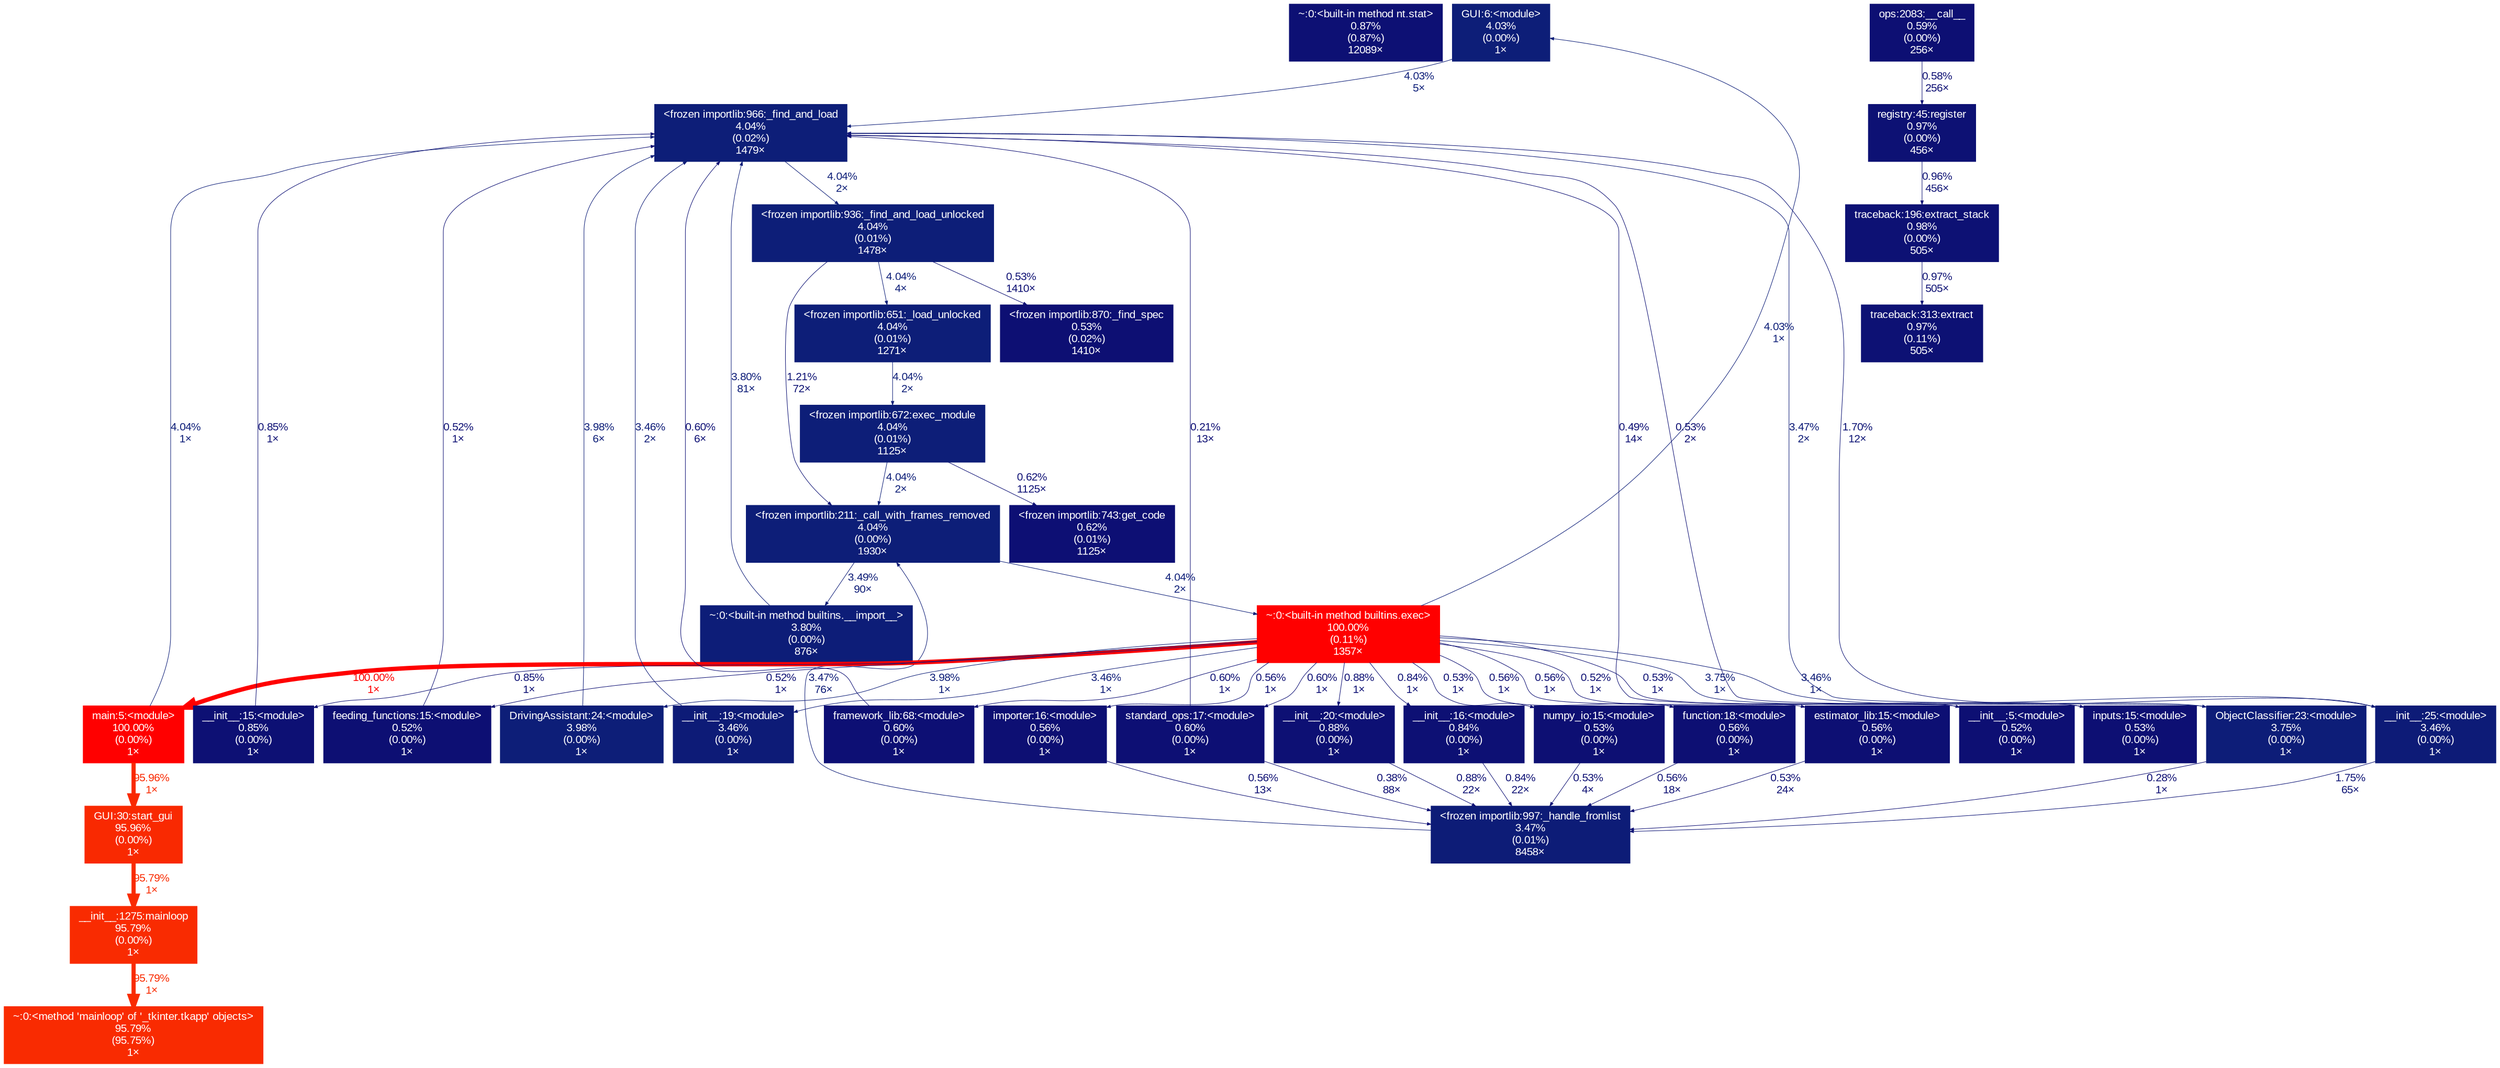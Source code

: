 digraph {
	graph [fontname=Arial, nodesep=0.125, ranksep=0.25];
	node [fontcolor=white, fontname=Arial, height=0, shape=box, style=filled, width=0];
	edge [fontname=Arial];
	121 [color="#0d1074", fontcolor="#ffffff", fontsize="10.00", label="~:0:<built-in method nt.stat>\n0.87%\n(0.87%)\n12089×", tooltip="~"];
	136 [color="#0d1e78", fontcolor="#ffffff", fontsize="10.00", label="GUI:6:<module>\n4.03%\n(0.00%)\n1×", tooltip="C:\\Users\\Thayer\\GitHub\\DeepEye\\src\\driving_assistant\\user_interface\\GUI.py"];
	136 -> 370 [arrowsize="0.35", color="#0d1e78", fontcolor="#0d1e78", fontsize="10.00", label="4.03%\n5×", labeldistance="0.50", penwidth="0.50"];
	359 [color="#0d0f73", fontcolor="#ffffff", fontsize="10.00", label="__init__:5:<module>\n0.52%\n(0.00%)\n1×", tooltip="C:\\Users\\Thayer\\AppData\\Roaming\\Python\\Python36\\site-packages\\pandas\\__init__.py"];
	359 -> 370 [arrowsize="0.35", color="#0d0f73", fontcolor="#0d0f73", fontsize="10.00", label="0.49%\n14×", labeldistance="0.50", penwidth="0.50"];
	370 [color="#0d1e78", fontcolor="#ffffff", fontsize="10.00", label="<frozen importlib:966:_find_and_load\n4.04%\n(0.02%)\n1479×", tooltip="<frozen importlib._bootstrap>"];
	370 -> 812 [arrowsize="0.35", color="#0d1e78", fontcolor="#0d1e78", fontsize="10.00", label="4.04%\n2×", labeldistance="0.50", penwidth="0.50"];
	503 [color="#0d1d78", fontcolor="#ffffff", fontsize="10.00", label="ObjectClassifier:23:<module>\n3.75%\n(0.00%)\n1×", tooltip="C:\\Users\\Thayer\\GitHub\\DeepEye\\src\\object_classifier\\ObjectClassifier.py"];
	503 -> 370 [arrowsize="0.35", color="#0d1b77", fontcolor="#0d1b77", fontsize="10.00", label="3.47%\n2×", labeldistance="0.50", penwidth="0.50"];
	503 -> 572 [arrowsize="0.35", color="#0d0e73", fontcolor="#0d0e73", fontsize="10.00", label="0.28%\n1×", labeldistance="0.50", penwidth="0.50"];
	532 [color="#ff0000", fontcolor="#ffffff", fontsize="10.00", label="main:5:<module>\n100.00%\n(0.00%)\n1×", tooltip="main.py"];
	532 -> 370 [arrowsize="0.35", color="#0d1e78", fontcolor="#0d1e78", fontsize="10.00", label="4.04%\n1×", labeldistance="0.50", penwidth="0.50"];
	532 -> 5901 [arrowsize="0.98", color="#f92901", fontcolor="#f92901", fontsize="10.00", label="95.96%\n1×", labeldistance="3.84", penwidth="3.84"];
	549 [color="#0d1174", fontcolor="#ffffff", fontsize="10.00", label="traceback:313:extract\n0.97%\n(0.11%)\n505×", tooltip="C:\\Users\\Thayer\\AppData\\Local\\Programs\\Python\\Python36\\lib\\traceback.py"];
	567 [color="#0d1b77", fontcolor="#ffffff", fontsize="10.00", label="__init__:25:<module>\n3.46%\n(0.00%)\n1×", tooltip="C:\\Users\\Thayer\\AppData\\Local\\Programs\\Python\\Python36\\lib\\site-packages\\tensorflow\\python\\__init__.py"];
	567 -> 370 [arrowsize="0.35", color="#0d1475", fontcolor="#0d1475", fontsize="10.00", label="1.70%\n12×", labeldistance="0.50", penwidth="0.50"];
	567 -> 572 [arrowsize="0.35", color="#0d1475", fontcolor="#0d1475", fontsize="10.00", label="1.75%\n65×", labeldistance="0.50", penwidth="0.50"];
	572 [color="#0d1c77", fontcolor="#ffffff", fontsize="10.00", label="<frozen importlib:997:_handle_fromlist\n3.47%\n(0.01%)\n8458×", tooltip="<frozen importlib._bootstrap>"];
	572 -> 1432 [arrowsize="0.35", color="#0d1c77", fontcolor="#0d1c77", fontsize="10.00", label="3.47%\n76×", labeldistance="0.50", penwidth="0.50"];
	586 [color="#0d1174", fontcolor="#ffffff", fontsize="10.00", label="traceback:196:extract_stack\n0.98%\n(0.00%)\n505×", tooltip="C:\\Users\\Thayer\\AppData\\Local\\Programs\\Python\\Python36\\lib\\traceback.py"];
	586 -> 549 [arrowsize="0.35", color="#0d1174", fontcolor="#0d1174", fontsize="10.00", label="0.97%\n505×", labeldistance="0.50", penwidth="0.50"];
	812 [color="#0d1e78", fontcolor="#ffffff", fontsize="10.00", label="<frozen importlib:936:_find_and_load_unlocked\n4.04%\n(0.01%)\n1478×", tooltip="<frozen importlib._bootstrap>"];
	812 -> 1432 [arrowsize="0.35", color="#0d1274", fontcolor="#0d1274", fontsize="10.00", label="1.21%\n72×", labeldistance="0.50", penwidth="0.50"];
	812 -> 1577 [arrowsize="0.35", color="#0d1e78", fontcolor="#0d1e78", fontsize="10.00", label="4.04%\n4×", labeldistance="0.50", penwidth="0.50"];
	812 -> 5833 [arrowsize="0.35", color="#0d0f73", fontcolor="#0d0f73", fontsize="10.00", label="0.53%\n1410×", labeldistance="0.50", penwidth="0.50"];
	1041 [color="#0d0f73", fontcolor="#ffffff", fontsize="10.00", label="function:18:<module>\n0.56%\n(0.00%)\n1×", tooltip="C:\\Users\\Thayer\\AppData\\Local\\Programs\\Python\\Python36\\lib\\site-packages\\tensorflow\\python\\framework\\function.py"];
	1041 -> 572 [arrowsize="0.35", color="#0d0f73", fontcolor="#0d0f73", fontsize="10.00", label="0.56%\n18×", labeldistance="0.50", penwidth="0.50"];
	1228 [color="#0d0f73", fontcolor="#ffffff", fontsize="10.00", label="feeding_functions:15:<module>\n0.52%\n(0.00%)\n1×", tooltip="C:\\Users\\Thayer\\AppData\\Local\\Programs\\Python\\Python36\\lib\\site-packages\\tensorflow\\python\\estimator\\inputs\\queues\\feeding_functions.py"];
	1228 -> 370 [arrowsize="0.35", color="#0d0f73", fontcolor="#0d0f73", fontsize="10.00", label="0.52%\n1×", labeldistance="0.50", penwidth="0.50"];
	1415 [color="#0d1e78", fontcolor="#ffffff", fontsize="10.00", label="DrivingAssistant:24:<module>\n3.98%\n(0.00%)\n1×", tooltip="C:\\Users\\Thayer\\GitHub\\DeepEye\\src\\driving_assistant\\DrivingAssistant.py"];
	1415 -> 370 [arrowsize="0.35", color="#0d1e78", fontcolor="#0d1e78", fontsize="10.00", label="3.98%\n6×", labeldistance="0.50", penwidth="0.50"];
	1427 [color="#0d1d78", fontcolor="#ffffff", fontsize="10.00", label="~:0:<built-in method builtins.__import__>\n3.80%\n(0.00%)\n876×", tooltip="~"];
	1427 -> 370 [arrowsize="0.35", color="#0d1d78", fontcolor="#0d1d78", fontsize="10.00", label="3.80%\n81×", labeldistance="0.50", penwidth="0.50"];
	1432 [color="#0d1e78", fontcolor="#ffffff", fontsize="10.00", label="<frozen importlib:211:_call_with_frames_removed\n4.04%\n(0.00%)\n1930×", tooltip="<frozen importlib._bootstrap>"];
	1432 -> 1427 [arrowsize="0.35", color="#0d1c77", fontcolor="#0d1c77", fontsize="10.00", label="3.49%\n90×", labeldistance="0.50", penwidth="0.50"];
	1432 -> 1492 [arrowsize="0.35", color="#0d1e78", fontcolor="#0d1e78", fontsize="10.00", label="4.04%\n2×", labeldistance="0.50", penwidth="0.50"];
	1492 [color="#ff0000", fontcolor="#ffffff", fontsize="10.00", label="~:0:<built-in method builtins.exec>\n100.00%\n(0.11%)\n1357×", tooltip="~"];
	1492 -> 136 [arrowsize="0.35", color="#0d1e78", fontcolor="#0d1e78", fontsize="10.00", label="4.03%\n1×", labeldistance="0.50", penwidth="0.50"];
	1492 -> 359 [arrowsize="0.35", color="#0d0f73", fontcolor="#0d0f73", fontsize="10.00", label="0.52%\n1×", labeldistance="0.50", penwidth="0.50"];
	1492 -> 503 [arrowsize="0.35", color="#0d1d78", fontcolor="#0d1d78", fontsize="10.00", label="3.75%\n1×", labeldistance="0.50", penwidth="0.50"];
	1492 -> 532 [arrowsize="1.00", color="#ff0000", fontcolor="#ff0000", fontsize="10.00", label="100.00%\n1×", labeldistance="4.00", penwidth="4.00"];
	1492 -> 567 [arrowsize="0.35", color="#0d1b77", fontcolor="#0d1b77", fontsize="10.00", label="3.46%\n1×", labeldistance="0.50", penwidth="0.50"];
	1492 -> 1041 [arrowsize="0.35", color="#0d0f73", fontcolor="#0d0f73", fontsize="10.00", label="0.56%\n1×", labeldistance="0.50", penwidth="0.50"];
	1492 -> 1228 [arrowsize="0.35", color="#0d0f73", fontcolor="#0d0f73", fontsize="10.00", label="0.52%\n1×", labeldistance="0.50", penwidth="0.50"];
	1492 -> 1415 [arrowsize="0.35", color="#0d1e78", fontcolor="#0d1e78", fontsize="10.00", label="3.98%\n1×", labeldistance="0.50", penwidth="0.50"];
	1492 -> 1541 [arrowsize="0.35", color="#0d1b77", fontcolor="#0d1b77", fontsize="10.00", label="3.46%\n1×", labeldistance="0.50", penwidth="0.50"];
	1492 -> 3015 [arrowsize="0.35", color="#0d0f74", fontcolor="#0d0f74", fontsize="10.00", label="0.60%\n1×", labeldistance="0.50", penwidth="0.50"];
	1492 -> 3100 [arrowsize="0.35", color="#0d0f74", fontcolor="#0d0f74", fontsize="10.00", label="0.60%\n1×", labeldistance="0.50", penwidth="0.50"];
	1492 -> 3119 [arrowsize="0.35", color="#0d0f73", fontcolor="#0d0f73", fontsize="10.00", label="0.56%\n1×", labeldistance="0.50", penwidth="0.50"];
	1492 -> 3122 [arrowsize="0.35", color="#0d0f73", fontcolor="#0d0f73", fontsize="10.00", label="0.53%\n1×", labeldistance="0.50", penwidth="0.50"];
	1492 -> 3170 [arrowsize="0.35", color="#0d0f73", fontcolor="#0d0f73", fontsize="10.00", label="0.56%\n1×", labeldistance="0.50", penwidth="0.50"];
	1492 -> 3438 [arrowsize="0.35", color="#0d1074", fontcolor="#0d1074", fontsize="10.00", label="0.88%\n1×", labeldistance="0.50", penwidth="0.50"];
	1492 -> 3439 [arrowsize="0.35", color="#0d1074", fontcolor="#0d1074", fontsize="10.00", label="0.85%\n1×", labeldistance="0.50", penwidth="0.50"];
	1492 -> 3441 [arrowsize="0.35", color="#0d1074", fontcolor="#0d1074", fontsize="10.00", label="0.84%\n1×", labeldistance="0.50", penwidth="0.50"];
	1492 -> 4314 [arrowsize="0.35", color="#0d0f73", fontcolor="#0d0f73", fontsize="10.00", label="0.53%\n1×", labeldistance="0.50", penwidth="0.50"];
	1541 [color="#0d1b77", fontcolor="#ffffff", fontsize="10.00", label="__init__:19:<module>\n3.46%\n(0.00%)\n1×", tooltip="C:\\Users\\Thayer\\AppData\\Local\\Programs\\Python\\Python36\\lib\\site-packages\\tensorflow\\__init__.py"];
	1541 -> 370 [arrowsize="0.35", color="#0d1b77", fontcolor="#0d1b77", fontsize="10.00", label="3.46%\n2×", labeldistance="0.50", penwidth="0.50"];
	1577 [color="#0d1e78", fontcolor="#ffffff", fontsize="10.00", label="<frozen importlib:651:_load_unlocked\n4.04%\n(0.01%)\n1271×", tooltip="<frozen importlib._bootstrap>"];
	1577 -> 5821 [arrowsize="0.35", color="#0d1e78", fontcolor="#0d1e78", fontsize="10.00", label="4.04%\n2×", labeldistance="0.50", penwidth="0.50"];
	3015 [color="#0d0f74", fontcolor="#ffffff", fontsize="10.00", label="framework_lib:68:<module>\n0.60%\n(0.00%)\n1×", tooltip="C:\\Users\\Thayer\\AppData\\Local\\Programs\\Python\\Python36\\lib\\site-packages\\tensorflow\\python\\framework\\framework_lib.py"];
	3015 -> 370 [arrowsize="0.35", color="#0d0f74", fontcolor="#0d0f74", fontsize="10.00", label="0.60%\n6×", labeldistance="0.50", penwidth="0.50"];
	3039 [color="#0d0f73", fontcolor="#ffffff", fontsize="10.00", label="ops:2083:__call__\n0.59%\n(0.00%)\n256×", tooltip="C:\\Users\\Thayer\\AppData\\Local\\Programs\\Python\\Python36\\lib\\site-packages\\tensorflow\\python\\framework\\ops.py"];
	3039 -> 3139 [arrowsize="0.35", color="#0d0f73", fontcolor="#0d0f73", fontsize="10.00", label="0.58%\n256×", labeldistance="0.50", penwidth="0.50"];
	3100 [color="#0d0f74", fontcolor="#ffffff", fontsize="10.00", label="standard_ops:17:<module>\n0.60%\n(0.00%)\n1×", tooltip="C:\\Users\\Thayer\\AppData\\Local\\Programs\\Python\\Python36\\lib\\site-packages\\tensorflow\\python\\ops\\standard_ops.py"];
	3100 -> 370 [arrowsize="0.35", color="#0d0e73", fontcolor="#0d0e73", fontsize="10.00", label="0.21%\n13×", labeldistance="0.50", penwidth="0.50"];
	3100 -> 572 [arrowsize="0.35", color="#0d0e73", fontcolor="#0d0e73", fontsize="10.00", label="0.38%\n88×", labeldistance="0.50", penwidth="0.50"];
	3119 [color="#0d0f73", fontcolor="#ffffff", fontsize="10.00", label="estimator_lib:15:<module>\n0.56%\n(0.00%)\n1×", tooltip="C:\\Users\\Thayer\\AppData\\Local\\Programs\\Python\\Python36\\lib\\site-packages\\tensorflow\\python\\estimator\\estimator_lib.py"];
	3119 -> 572 [arrowsize="0.35", color="#0d0f73", fontcolor="#0d0f73", fontsize="10.00", label="0.53%\n24×", labeldistance="0.50", penwidth="0.50"];
	3122 [color="#0d0f73", fontcolor="#ffffff", fontsize="10.00", label="inputs:15:<module>\n0.53%\n(0.00%)\n1×", tooltip="C:\\Users\\Thayer\\AppData\\Local\\Programs\\Python\\Python36\\lib\\site-packages\\tensorflow\\python\\estimator\\inputs\\inputs.py"];
	3122 -> 370 [arrowsize="0.35", color="#0d0f73", fontcolor="#0d0f73", fontsize="10.00", label="0.53%\n2×", labeldistance="0.50", penwidth="0.50"];
	3139 [color="#0d1174", fontcolor="#ffffff", fontsize="10.00", label="registry:45:register\n0.97%\n(0.00%)\n456×", tooltip="C:\\Users\\Thayer\\AppData\\Local\\Programs\\Python\\Python36\\lib\\site-packages\\tensorflow\\python\\framework\\registry.py"];
	3139 -> 586 [arrowsize="0.35", color="#0d1174", fontcolor="#0d1174", fontsize="10.00", label="0.96%\n456×", labeldistance="0.50", penwidth="0.50"];
	3170 [color="#0d0f73", fontcolor="#ffffff", fontsize="10.00", label="importer:16:<module>\n0.56%\n(0.00%)\n1×", tooltip="C:\\Users\\Thayer\\AppData\\Local\\Programs\\Python\\Python36\\lib\\site-packages\\tensorflow\\python\\framework\\importer.py"];
	3170 -> 572 [arrowsize="0.35", color="#0d0f73", fontcolor="#0d0f73", fontsize="10.00", label="0.56%\n13×", labeldistance="0.50", penwidth="0.50"];
	3438 [color="#0d1074", fontcolor="#ffffff", fontsize="10.00", label="__init__:20:<module>\n0.88%\n(0.00%)\n1×", tooltip="C:\\Users\\Thayer\\AppData\\Local\\Programs\\Python\\Python36\\lib\\site-packages\\tensorflow\\python\\keras\\__init__.py"];
	3438 -> 572 [arrowsize="0.35", color="#0d1074", fontcolor="#0d1074", fontsize="10.00", label="0.88%\n22×", labeldistance="0.50", penwidth="0.50"];
	3439 [color="#0d1074", fontcolor="#ffffff", fontsize="10.00", label="__init__:15:<module>\n0.85%\n(0.00%)\n1×", tooltip="C:\\Users\\Thayer\\AppData\\Local\\Programs\\Python\\Python36\\lib\\site-packages\\tensorflow\\python\\keras\\activations\\__init__.py"];
	3439 -> 370 [arrowsize="0.35", color="#0d1074", fontcolor="#0d1074", fontsize="10.00", label="0.85%\n1×", labeldistance="0.50", penwidth="0.50"];
	3441 [color="#0d1074", fontcolor="#ffffff", fontsize="10.00", label="__init__:16:<module>\n0.84%\n(0.00%)\n1×", tooltip="C:\\Users\\Thayer\\AppData\\Local\\Programs\\Python\\Python36\\lib\\site-packages\\tensorflow\\python\\keras\\_impl\\keras\\__init__.py"];
	3441 -> 572 [arrowsize="0.35", color="#0d1074", fontcolor="#0d1074", fontsize="10.00", label="0.84%\n22×", labeldistance="0.50", penwidth="0.50"];
	4314 [color="#0d0f73", fontcolor="#ffffff", fontsize="10.00", label="numpy_io:15:<module>\n0.53%\n(0.00%)\n1×", tooltip="C:\\Users\\Thayer\\AppData\\Local\\Programs\\Python\\Python36\\lib\\site-packages\\tensorflow\\python\\estimator\\inputs\\numpy_io.py"];
	4314 -> 572 [arrowsize="0.35", color="#0d0f73", fontcolor="#0d0f73", fontsize="10.00", label="0.53%\n4×", labeldistance="0.50", penwidth="0.50"];
	5821 [color="#0d1e78", fontcolor="#ffffff", fontsize="10.00", label="<frozen importlib:672:exec_module\n4.04%\n(0.01%)\n1125×", tooltip="<frozen importlib._bootstrap_external>"];
	5821 -> 1432 [arrowsize="0.35", color="#0d1e78", fontcolor="#0d1e78", fontsize="10.00", label="4.04%\n2×", labeldistance="0.50", penwidth="0.50"];
	5821 -> 5825 [arrowsize="0.35", color="#0d0f74", fontcolor="#0d0f74", fontsize="10.00", label="0.62%\n1125×", labeldistance="0.50", penwidth="0.50"];
	5825 [color="#0d0f74", fontcolor="#ffffff", fontsize="10.00", label="<frozen importlib:743:get_code\n0.62%\n(0.01%)\n1125×", tooltip="<frozen importlib._bootstrap_external>"];
	5833 [color="#0d0f73", fontcolor="#ffffff", fontsize="10.00", label="<frozen importlib:870:_find_spec\n0.53%\n(0.02%)\n1410×", tooltip="<frozen importlib._bootstrap>"];
	5901 [color="#f92901", fontcolor="#ffffff", fontsize="10.00", label="GUI:30:start_gui\n95.96%\n(0.00%)\n1×", tooltip="C:\\Users\\Thayer\\GitHub\\DeepEye\\src\\driving_assistant\\user_interface\\GUI.py"];
	5901 -> 6012 [arrowsize="0.98", color="#f92b01", fontcolor="#f92b01", fontsize="10.00", label="95.79%\n1×", labeldistance="3.83", penwidth="3.83"];
	6012 [color="#f92b01", fontcolor="#ffffff", fontsize="10.00", label="__init__:1275:mainloop\n95.79%\n(0.00%)\n1×", tooltip="C:\\Users\\Thayer\\AppData\\Local\\Programs\\Python\\Python36\\lib\\tkinter\\__init__.py"];
	6012 -> 6021 [arrowsize="0.98", color="#f92b01", fontcolor="#f92b01", fontsize="10.00", label="95.79%\n1×", labeldistance="3.83", penwidth="3.83"];
	6021 [color="#f92b01", fontcolor="#ffffff", fontsize="10.00", label="~:0:<method 'mainloop' of '_tkinter.tkapp' objects>\n95.79%\n(95.75%)\n1×", tooltip="~"];
}
